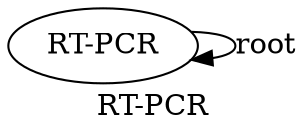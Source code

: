 digraph "RT-PCR" {
label="RT-PCR";
"RT-PCR1" [style=filled, fillcolor=white, label="RT-PCR"];
"RT-PCR1" -> "RT-PCR1"  [label=root];
}
